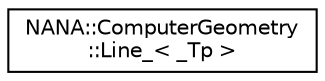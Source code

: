 digraph "类继承关系图"
{
 // LATEX_PDF_SIZE
  edge [fontname="Helvetica",fontsize="10",labelfontname="Helvetica",labelfontsize="10"];
  node [fontname="Helvetica",fontsize="10",shape=record];
  rankdir="LR";
  Node0 [label="NANA::ComputerGeometry\l::Line_\< _Tp \>",height=0.2,width=0.4,color="black", fillcolor="white", style="filled",URL="$struct_n_a_n_a_1_1_computer_geometry_1_1_line__.html",tooltip="直线"];
}
